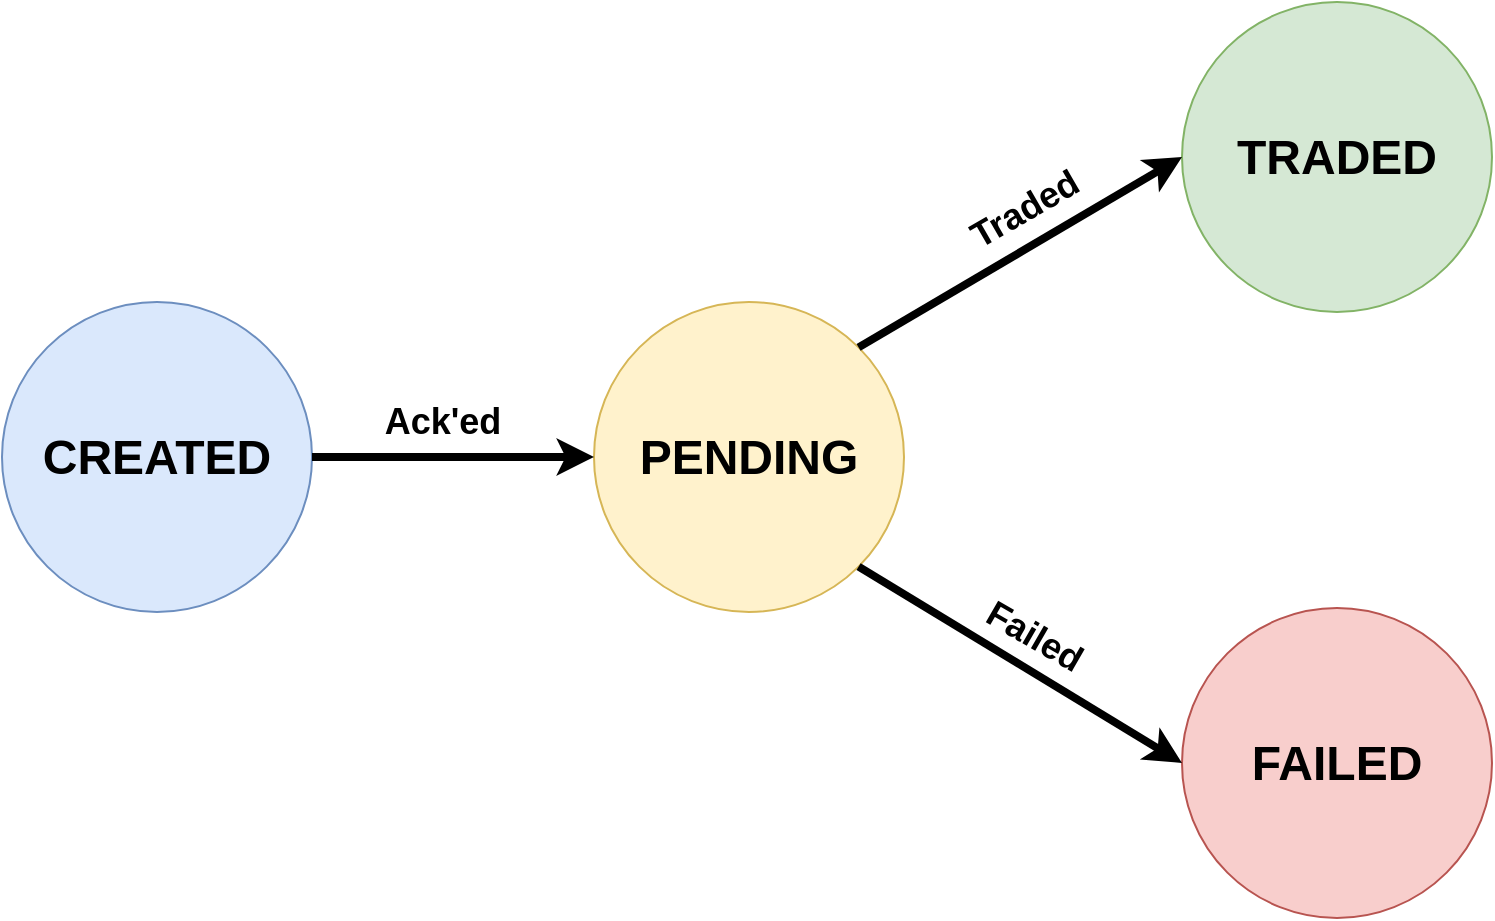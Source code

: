 <mxfile version="12.1.0" type="device" pages="1"><diagram id="ue0Wrj_8qVQQ4INxrVya" name="Page-1"><mxGraphModel dx="1092" dy="839" grid="1" gridSize="10" guides="1" tooltips="1" connect="1" arrows="1" fold="1" page="1" pageScale="1" pageWidth="827" pageHeight="1169" math="0" shadow="0"><root><mxCell id="0"/><mxCell id="1" parent="0"/><mxCell id="IPO29CUPaERoczA-8jdF-2" value="&lt;b&gt;&lt;font style=&quot;font-size: 24px&quot;&gt;CREATED&lt;br&gt;&lt;/font&gt;&lt;/b&gt;" style="ellipse;whiteSpace=wrap;html=1;aspect=fixed;fillColor=#dae8fc;strokeColor=#6c8ebf;" vertex="1" parent="1"><mxGeometry x="40" y="210" width="155" height="155" as="geometry"/></mxCell><mxCell id="IPO29CUPaERoczA-8jdF-3" value="&lt;b&gt;&lt;font style=&quot;font-size: 24px&quot;&gt;FAILED&lt;br&gt;&lt;/font&gt;&lt;/b&gt;" style="ellipse;whiteSpace=wrap;html=1;aspect=fixed;fillColor=#f8cecc;strokeColor=#b85450;" vertex="1" parent="1"><mxGeometry x="630" y="363" width="155" height="155" as="geometry"/></mxCell><mxCell id="IPO29CUPaERoczA-8jdF-4" value="&lt;b&gt;&lt;font style=&quot;font-size: 24px&quot;&gt;PENDING&lt;br&gt;&lt;/font&gt;&lt;/b&gt;" style="ellipse;whiteSpace=wrap;html=1;aspect=fixed;fillColor=#fff2cc;strokeColor=#d6b656;" vertex="1" parent="1"><mxGeometry x="336" y="210" width="155" height="155" as="geometry"/></mxCell><mxCell id="IPO29CUPaERoczA-8jdF-5" value="&lt;b&gt;&lt;font style=&quot;font-size: 24px&quot;&gt;TRADED&lt;br&gt;&lt;/font&gt;&lt;/b&gt;" style="ellipse;whiteSpace=wrap;html=1;aspect=fixed;fillColor=#d5e8d4;strokeColor=#82b366;" vertex="1" parent="1"><mxGeometry x="630" y="60" width="155" height="155" as="geometry"/></mxCell><mxCell id="IPO29CUPaERoczA-8jdF-6" value="" style="endArrow=classic;html=1;strokeWidth=4;entryX=0;entryY=0.5;entryDx=0;entryDy=0;" edge="1" parent="1" target="IPO29CUPaERoczA-8jdF-4"><mxGeometry width="50" height="50" relative="1" as="geometry"><mxPoint x="195" y="287.5" as="sourcePoint"/><mxPoint x="245" y="237.5" as="targetPoint"/></mxGeometry></mxCell><mxCell id="IPO29CUPaERoczA-8jdF-10" value="&lt;font style=&quot;font-size: 18px&quot;&gt;&lt;b&gt;Ack'ed&lt;/b&gt;&lt;/font&gt;" style="text;html=1;resizable=0;points=[];align=center;verticalAlign=middle;labelBackgroundColor=#ffffff;" vertex="1" connectable="0" parent="IPO29CUPaERoczA-8jdF-6"><mxGeometry x="-0.518" y="2" relative="1" as="geometry"><mxPoint x="31" y="-15.5" as="offset"/></mxGeometry></mxCell><mxCell id="IPO29CUPaERoczA-8jdF-7" value="" style="endArrow=classic;html=1;strokeWidth=4;exitX=1;exitY=0;exitDx=0;exitDy=0;entryX=0;entryY=0.5;entryDx=0;entryDy=0;" edge="1" parent="1" source="IPO29CUPaERoczA-8jdF-4" target="IPO29CUPaERoczA-8jdF-5"><mxGeometry width="50" height="50" relative="1" as="geometry"><mxPoint x="50" y="620" as="sourcePoint"/><mxPoint x="100" y="570" as="targetPoint"/></mxGeometry></mxCell><mxCell id="IPO29CUPaERoczA-8jdF-8" value="" style="endArrow=classic;html=1;strokeWidth=4;entryX=0;entryY=0.5;entryDx=0;entryDy=0;exitX=1;exitY=1;exitDx=0;exitDy=0;" edge="1" parent="1" source="IPO29CUPaERoczA-8jdF-4" target="IPO29CUPaERoczA-8jdF-3"><mxGeometry width="50" height="50" relative="1" as="geometry"><mxPoint x="60" y="630" as="sourcePoint"/><mxPoint x="110" y="580" as="targetPoint"/></mxGeometry></mxCell><mxCell id="IPO29CUPaERoczA-8jdF-11" value="&lt;font style=&quot;font-size: 18px&quot;&gt;&lt;b&gt;Failed&lt;br&gt;&lt;/b&gt;&lt;/font&gt;" style="text;html=1;resizable=0;points=[];align=center;verticalAlign=middle;labelBackgroundColor=#ffffff;rotation=30;" vertex="1" connectable="0" parent="1"><mxGeometry x="510" y="390" as="geometry"><mxPoint x="33" y="-34.5" as="offset"/></mxGeometry></mxCell><mxCell id="IPO29CUPaERoczA-8jdF-12" value="&lt;font style=&quot;font-size: 18px&quot;&gt;&lt;b&gt;Traded&lt;br&gt;&lt;/b&gt;&lt;/font&gt;" style="text;html=1;resizable=0;points=[];align=center;verticalAlign=middle;labelBackgroundColor=#ffffff;rotation=-30;" vertex="1" connectable="0" parent="1"><mxGeometry x="539" y="210" as="geometry"><mxPoint x="33" y="-34.5" as="offset"/></mxGeometry></mxCell></root></mxGraphModel></diagram></mxfile>